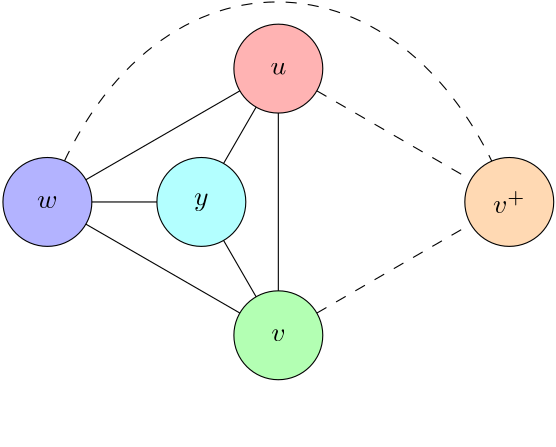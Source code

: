 <?xml version="1.0"?>
<!DOCTYPE ipe SYSTEM "ipe.dtd">
<ipe version="70216" creator="Ipe 7.2.16">
<info created="D:20200430174333" modified="D:20200502182636"/>
<preamble>\usepackage{amsmath}
\usepackage{amssymb}
\usepackage{mathtools}
\usepackage{marvosym}</preamble>
<ipestyle name="basic">
<symbol name="arrow/arc(spx)">
<path stroke="sym-stroke" fill="sym-stroke" pen="sym-pen">
0 0 m
-1 0.333 l
-1 -0.333 l
0 0 l
0 0 l
0 0 l
0 0 l
h
</path>
</symbol>
<symbol name="arrow/farc(spx)">
<path stroke="sym-stroke" fill="white" pen="sym-pen">
0 0 m
-1 0.333 l
-1 -0.333 l
0 0 l
0 0 l
0 0 l
0 0 l
h
</path>
</symbol>
<symbol name="arrow/ptarc(spx)">
<path stroke="sym-stroke" fill="sym-stroke" pen="sym-pen">
0 0 m
-1 0.333 l
-0.8 0 l
-1 -0.333 l
0 0 l
0 0 l
0 0 l
0 0 l
h
</path>
</symbol>
<symbol name="arrow/fptarc(spx)">
<path stroke="sym-stroke" fill="white" pen="sym-pen">
0 0 m
-1 0.333 l
-0.8 0 l
-1 -0.333 l
0 0 l
0 0 l
0 0 l
0 0 l
h
</path>
</symbol>
<symbol name="mark/circle(sx)" transformations="translations">
<path fill="sym-stroke">
0.6 0 0 0.6 0 0 e
0.4 0 0 0.4 0 0 e
</path>
</symbol>
<symbol name="mark/disk(sx)" transformations="translations">
<path fill="sym-stroke">
0.6 0 0 0.6 0 0 e
</path>
</symbol>
<symbol name="mark/fdisk(sfx)" transformations="translations">
<group>
<path fill="sym-fill">
0.5 0 0 0.5 0 0 e
</path>
<path fill="sym-stroke" fillrule="eofill">
0.6 0 0 0.6 0 0 e
0.4 0 0 0.4 0 0 e
</path>
</group>
</symbol>
<symbol name="mark/box(sx)" transformations="translations">
<path fill="sym-stroke" fillrule="eofill">
-0.6 -0.6 m
0.6 -0.6 l
0.6 0.6 l
-0.6 0.6 l
-0.6 -0.6 l
-0.6 -0.6 l
-0.6 -0.6 l
-0.6 -0.6 l
h
-0.4 -0.4 m
0.4 -0.4 l
0.4 0.4 l
-0.4 0.4 l
-0.4 -0.4 l
-0.4 -0.4 l
-0.4 -0.4 l
-0.4 -0.4 l
h
</path>
</symbol>
<symbol name="mark/square(sx)" transformations="translations">
<path fill="sym-stroke">
-0.6 -0.6 m
0.6 -0.6 l
0.6 0.6 l
-0.6 0.6 l
-0.6 -0.6 l
-0.6 -0.6 l
-0.6 -0.6 l
-0.6 -0.6 l
h
</path>
</symbol>
<symbol name="mark/fsquare(sfx)" transformations="translations">
<group>
<path fill="sym-fill">
-0.5 -0.5 m
0.5 -0.5 l
0.5 0.5 l
-0.5 0.5 l
-0.5 -0.5 l
-0.5 -0.5 l
-0.5 -0.5 l
-0.5 -0.5 l
h
</path>
<path fill="sym-stroke" fillrule="eofill">
-0.6 -0.6 m
0.6 -0.6 l
0.6 0.6 l
-0.6 0.6 l
-0.6 -0.6 l
-0.6 -0.6 l
-0.6 -0.6 l
-0.6 -0.6 l
h
-0.4 -0.4 m
0.4 -0.4 l
0.4 0.4 l
-0.4 0.4 l
-0.4 -0.4 l
-0.4 -0.4 l
-0.4 -0.4 l
-0.4 -0.4 l
h
</path>
</group>
</symbol>
<symbol name="mark/cross(sx)" transformations="translations">
<group>
<path fill="sym-stroke">
-0.43 -0.57 m
0.57 0.43 l
0.43 0.57 l
-0.57 -0.43 l
-0.43 -0.57 l
-0.43 -0.57 l
-0.43 -0.57 l
-0.43 -0.57 l
h
</path>
<path fill="sym-stroke">
-0.43 0.57 m
0.57 -0.43 l
0.43 -0.57 l
-0.57 0.43 l
-0.43 0.57 l
-0.43 0.57 l
-0.43 0.57 l
-0.43 0.57 l
h
</path>
</group>
</symbol>
<symbol name="arrow/fnormal(spx)">
<path stroke="sym-stroke" fill="white" pen="sym-pen">
0 0 m
-1 0.333 l
-1 -0.333 l
0 0 l
0 0 l
0 0 l
0 0 l
h
</path>
</symbol>
<symbol name="arrow/pointed(spx)">
<path stroke="sym-stroke" fill="sym-stroke" pen="sym-pen">
0 0 m
-1 0.333 l
-0.8 0 l
-1 -0.333 l
0 0 l
0 0 l
0 0 l
0 0 l
h
</path>
</symbol>
<symbol name="arrow/fpointed(spx)">
<path stroke="sym-stroke" fill="white" pen="sym-pen">
0 0 m
-1 0.333 l
-0.8 0 l
-1 -0.333 l
0 0 l
0 0 l
0 0 l
0 0 l
h
</path>
</symbol>
<symbol name="arrow/linear(spx)">
<path stroke="sym-stroke" pen="sym-pen">
-1 0.333 m
0 0 l
-1 -0.333 l
</path>
</symbol>
<symbol name="arrow/fdouble(spx)">
<path stroke="sym-stroke" fill="white" pen="sym-pen">
0 0 m
-1 0.333 l
-1 -0.333 l
0 0 l
0 0 l
0 0 l
0 0 l
h
-1 0 m
-2 0.333 l
-2 -0.333 l
-1 0 l
-1 0 l
-1 0 l
-1 0 l
h
</path>
</symbol>
<symbol name="arrow/double(spx)">
<path stroke="sym-stroke" fill="sym-stroke" pen="sym-pen">
0 0 m
-1 0.333 l
-1 -0.333 l
0 0 l
0 0 l
0 0 l
0 0 l
h
-1 0 m
-2 0.333 l
-2 -0.333 l
-1 0 l
-1 0 l
-1 0 l
-1 0 l
h
</path>
</symbol>
<pen name="heavier" value="0.8"/>
<pen name="fat" value="1.2"/>
<pen name="ultrafat" value="2"/>
<pen name="vertex" value="20"/>
<pen name="boundary" value="20"/>
<symbolsize name="large" value="5"/>
<symbolsize name="small" value="2"/>
<symbolsize name="tiny" value="1.1"/>
<arrowsize name="large" value="10"/>
<arrowsize name="small" value="5"/>
<arrowsize name="tiny" value="3"/>
<color name="flatred" value="1 0.7 0.7"/>
<color name="flatgreen" value="0.7 1 0.7"/>
<color name="flatblue" value="0.7 0.7 1"/>
<color name="flatyellow" value="1 1 0.7"/>
<color name="flatorange" value="1 0.85 0.7"/>
<color name="flatcyan" value="0.7 1 1"/>
<color name="flatdarkgray" value="0.7"/>
<color name="flatgray" value="0.8"/>
<color name="flatlightgray" value="0.9"/>
<dashstyle name="dashed" value="[4] 0"/>
<dashstyle name="dotted" value="[1 3] 0"/>
<dashstyle name="dash dotted" value="[4 2 1 2] 0"/>
<dashstyle name="dash dot dotted" value="[4 2 1 2 1 2] 0"/>
<textsize name="large" value="\large"/>
<textsize name="Large" value="\Large"/>
<textsize name="LARGE" value="\LARGE"/>
<textsize name="huge" value="\huge"/>
<textsize name="Huge" value="\Huge"/>
<textsize name="small" value="\small"/>
<textsize name="footnote" value="\footnotesize"/>
<textsize name="tiny" value="\tiny"/>
<textstyle name="center" begin="\begin{center}" end="\end{center}"/>
<textstyle name="itemize" begin="\begin{itemize}" end="\end{itemize}"/>
<textstyle name="item" begin="\begin{itemize}\item{}" end="\end{itemize}"/>
<gridsize name="4 pts" value="4"/>
<gridsize name="8 pts (~3 mm)" value="8"/>
<gridsize name="16 pts (~6 mm)" value="16"/>
<anglesize name="60 deg" value="60"/>
<anglesize name="45 deg" value="45"/>
<anglesize name="30 deg" value="30"/>
<anglesize name="22.5 deg" value="22.5"/>
<anglesize name="15 deg" value="15"/>
<opacity name="10%" value="0.1"/>
<opacity name="30%" value="0.3"/>
<opacity name="50%" value="0.5"/>
<opacity name="75%" value="0.75"/>
<layout paper="640 480" origin="0 0" frame="640 480"/>
<tiling name="falling" angle="-60" step="4" width="1"/>
<tiling name="rising" angle="30" step="4" width="1"/>
</ipestyle>
<page>
<layer name="alpha"/>
<layer name="beta"/>
<layer name="gamma"/>
<layer name="delta"/>
<view layers="alpha" active="alpha"/>
<view layers="gamma" active="beta"/>
<view layers="beta" active="gamma"/>
<view layers="delta" active="delta"/>
<path layer="gamma" stroke="black" dash="dashed">
159.713 376 m
215.138 376 l
</path>
<path stroke="black">
132 424 m
159.713 376 l
132 328 l
</path>
<path layer="alpha" matrix="1 0 0 1 -4.57364 232" stroke="black" dash="dashed">
53.4356 144 m
88 240
184 240
219.712 144 c
</path>
<path matrix="1 0 0 1 -4.57364 232" stroke="black" fill="flatorange" dash="dashed">
136.574 96.0001 m
219.712 144 l
</path>
<path matrix="1 0 0 1 -4.57364 232" stroke="black" fill="flatorange" dash="dashed">
136.574 192 m
219.712 144 l
</path>
<path matrix="1 0 0 1 -84 232" stroke="black" fill="flatyellow">
188.287 144 m
132.862 144 l
</path>
<path matrix="1 0 0 1 -84 232" stroke="black" fill="flatyellow">
188.287 144 m
216 96.0006 l
</path>
<path matrix="1 0 0 1 -84 232" stroke="black" fill="flatyellow">
188.287 144 m
216 192 l
</path>
<path layer="beta" matrix="1 0 0 1 -256 32" fill="flatorange" tiling="rising">
288 416 m
288 256 l
448 256 l
448 416 l
h
320 384 m
320 288 l
416 288 l
416 384 l
h
</path>
<path matrix="1 0 0 1 -288 224" fill="flatcyan">
384 160 m
384 128 l
416 128 l
416 160 l
h
</path>
<path matrix="1 0 0 1 -288 224" fill="flatblue">
352 192 m
400 192 l
400 160 l
384 160 l
384 128 l
400 128 l
400 96 l
352 96 l
h
</path>
<path matrix="1 0 0 1 -288 224" fill="flatgreen">
400 128 m
400 96 l
448 96 l
448 144 l
416 144 l
416 128 l
h
</path>
<path matrix="1 0 0 1 -288 224" fill="flatred">
416 144 m
416 160 l
400 160 l
400 192 l
448 192 l
448 144 l
h
</path>
<path matrix="1 0 0 1 -288 224" stroke="black">
384 160 m
384 128 l
416 128 l
416 160 l
h
352 192 m
400 192 l
400 160 l
384 160 l
384 128 l
400 128 l
400 96 l
352 96 l
h
400 128 m
400 96 l
448 96 l
448 144 l
416 144 l
416 128 l
h
416 144 m
416 160 l
400 160 l
400 192 l
448 192 l
448 144 l
h
</path>
<path layer="alpha" matrix="1 0 0 1 -188 232" stroke="black" fill="flatgreen">
236.862 144 m
320 96 l
</path>
<path matrix="1 0 0 1 -188 232" stroke="black" fill="flatgreen">
236.862 144 m
320 192 l
</path>
<path matrix="1 0 0 1 -188 232" stroke="black" fill="flatgreen">
320 192 m
320 96 l
</path>
<group matrix="1 0 0 1 -316 200">
<path stroke="black" fill="flatgreen">
16 0 0 16 448 128 e
</path>
<text transformations="translations" pos="448 128" stroke="black" type="label" width="5.187" height="4.289" depth="0" halign="center" valign="center" style="math">v</text>
</group>
<group matrix="1 0 0 1 -399.138 184">
<path stroke="black" fill="flatblue">
16 0 0 16 448 192 e
</path>
<text transformations="translations" pos="448 192" stroke="black" type="label" width="7.401" height="4.289" depth="0" halign="center" valign="center" style="math">w</text>
</group>
<group matrix="1 0 0 1 -396 312">
<path matrix="1 0 0 1 80 -80" stroke="black" fill="flatred">
16 0 0 16 448 192 e
</path>
<text matrix="1 0 0 1 80 -80" transformations="translations" pos="448 192" stroke="black" type="label" width="5.703" height="4.289" depth="0" halign="center" valign="center" style="math">u</text>
</group>
<text layer="beta" matrix="1 0 0 1 80 152" transformations="translations" pos="56 240" stroke="black" type="label" width="5.703" height="4.289" depth="0" halign="center" valign="center" style="math">u</text>
<text matrix="1 0 0 1 80 128" transformations="translations" pos="56 216" stroke="black" type="label" width="5.187" height="4.289" depth="0" halign="center" valign="center" style="math">v</text>
<text matrix="1 0 0 1 16 176" transformations="translations" pos="64 192" stroke="black" type="label" width="7.401" height="4.289" depth="0" halign="center" valign="center" style="math">w</text>
<text matrix="1 0 0 1 16 152" transformations="translations" pos="96 216" stroke="black" type="label" width="5.242" height="4.297" depth="1.93" halign="center" valign="center" style="math">y</text>
<path layer="alpha" matrix="1 0 0 1 -8.86155 312" stroke="black" fill="flatorange">
16 0 0 16 224 64 e
</path>
<text matrix="1 0 0 1 -32.8615 176" transformations="translations" pos="248 200" stroke="black" type="label" width="11.801" height="7.933" depth="0" halign="center" valign="center" style="math">v^+</text>
<path matrix="1 0 0 1 -39.7127 152" stroke="black" fill="flatcyan">
16 0 0 16 144 224 e
</path>
<text matrix="1 0 0 1 0.287333 144" transformations="translations" pos="104 232" stroke="black" type="label" width="5.242" height="4.297" depth="1.93" halign="center" valign="center" style="math">y</text>
<path layer="delta" fill="flatblue">
112 384 m
96 384 l
96 352 l
112 352 l
112 320 l
64 320 l
64 416 l
112 416 l
h
</path>
<path fill="flatcyan">
96 384 m
128 384 l
128 352 l
96 352 l
h
</path>
<path fill="flatyellow">
144 384 m
144 352 l
176 352 l
176 384 l
h
</path>
<path fill="flatred">
112 416 m
112 384 l
128 384 l
128 368 l
144 368 l
144 384 l
160 384 l
160 416 l
h
</path>
<path fill="flatgreen">
112 352 m
112 320 l
160 320 l
160 352 l
144 352 l
144 368 l
128 368 l
128 352 l
h
</path>
<path fill="flatorange" tiling="rising">
32 448 m
32 288 l
192 288 l
192 448 l
h
64 416 m
64 320 l
160 320 l
160 352 l
176 352 l
176 384 l
160 384 l
160 416 l
h
</path>
<path stroke="black">
112 384 m
96 384 l
96 352 l
112 352 l
112 320 l
64 320 l
64 416 l
112 416 l
h
96 384 m
128 384 l
128 352 l
96 352 l
h
144 384 m
144 352 l
176 352 l
176 384 l
h
112 416 m
112 384 l
128 384 l
128 368 l
144 368 l
144 384 l
160 384 l
160 416 l
h
112 352 m
112 320 l
160 320 l
160 352 l
144 352 l
144 368 l
128 368 l
128 352 l
h
</path>
<text matrix="1 0 0 1 -104 -12" transformations="translations" pos="240 408" stroke="black" type="label" width="5.703" height="4.289" depth="0" halign="center" valign="center" style="math">u</text>
<text matrix="1 0 0 1 -104 -36" transformations="translations" pos="240 376" stroke="black" type="label" width="5.187" height="4.289" depth="0" halign="center" valign="center" style="math">v</text>
<text matrix="1 0 0 1 -192 24" transformations="translations" pos="272 344" stroke="black" type="label" width="7.401" height="4.289" depth="0" halign="center" valign="center" style="math">w</text>
<text matrix="1 0 0 1 -96 48" transformations="translations" pos="256 320" stroke="black" type="label" width="5.694" height="4.289" depth="0" halign="center" valign="center" style="math">x</text>
<text matrix="1 0 0 1 -152 64" transformations="translations" pos="264 304" stroke="black" type="label" width="5.242" height="4.297" depth="1.93" halign="center" valign="center" style="math">y</text>
<path layer="gamma" matrix="1 0 0 1 -4.57364 232" stroke="black" dash="dashed">
53.4356 144 m
88 240
184 240
219.712 144 c
</path>
<path matrix="1 0 0 1 -4.57364 232" stroke="black" fill="flatorange" dash="dashed">
136.574 96.0001 m
219.712 144 l
</path>
<path matrix="1 0 0 1 -4.57364 232" stroke="black" fill="flatorange" dash="dashed">
136.574 192 m
219.712 144 l
</path>
<path matrix="1 0 0 1 -84 232" stroke="black" fill="flatyellow">
188.287 144 m
132.862 144 l
</path>
<path matrix="1 0 0 1 -84 232" stroke="black" fill="flatyellow">
188.287 144 m
216 96.0006 l
</path>
<path matrix="1 0 0 1 -84 232" stroke="black" fill="flatyellow">
188.287 144 m
216 192 l
</path>
<path matrix="1 0 0 1 -188 232" stroke="black" fill="flatgreen">
236.862 144 m
320 96 l
</path>
<path matrix="1 0 0 1 -188 232" stroke="black" fill="flatgreen">
236.862 144 m
320 192 l
</path>
<path matrix="1 0 0 1 -188 232" stroke="black" fill="flatgreen">
320 192 m
320 96 l
</path>
<group matrix="1 0 0 1 -316 200">
<path stroke="black" fill="flatgreen">
16 0 0 16 448 128 e
</path>
<text transformations="translations" pos="448 128" stroke="black" type="label" width="5.187" height="4.289" depth="0" halign="center" valign="center" style="math">v</text>
</group>
<group matrix="1 0 0 1 -399.138 184">
<path stroke="black" fill="flatblue">
16 0 0 16 448 192 e
</path>
<text transformations="translations" pos="448 192" stroke="black" type="label" width="7.401" height="4.289" depth="0" halign="center" valign="center" style="math">w</text>
</group>
<group matrix="1 0 0 1 -396 312">
<path matrix="1 0 0 1 80 -80" stroke="black" fill="flatred">
16 0 0 16 448 192 e
</path>
<text matrix="1 0 0 1 80 -80" transformations="translations" pos="448 192" stroke="black" type="label" width="5.703" height="4.289" depth="0" halign="center" valign="center" style="math">u</text>
</group>
<path matrix="1 0 0 1 -8.86155 312" stroke="black" fill="flatorange">
16 0 0 16 224 64 e
</path>
<text matrix="1 0 0 1 -32.8615 176" transformations="translations" pos="248 200" stroke="black" type="label" width="11.801" height="7.933" depth="0" halign="center" valign="center" style="math">v^+</text>
<path matrix="1 0 0 1 -39.7127 152" stroke="black" fill="flatcyan">
16 0 0 16 144 224 e
</path>
<text matrix="1 0 0 1 0.287333 144" transformations="translations" pos="104 232" stroke="black" type="label" width="5.242" height="4.297" depth="1.93" halign="center" valign="center" style="math">y</text>
<group matrix="1 0 0 1 -64.2869 -56">
<path stroke="black" fill="flatyellow">
16 0 0 16 224 432 e
</path>
<text transformations="translations" pos="224 432" stroke="black" type="label" width="5.694" height="4.289" depth="0" halign="center" valign="center" style="math">x</text>
</group>
</page>
</ipe>
